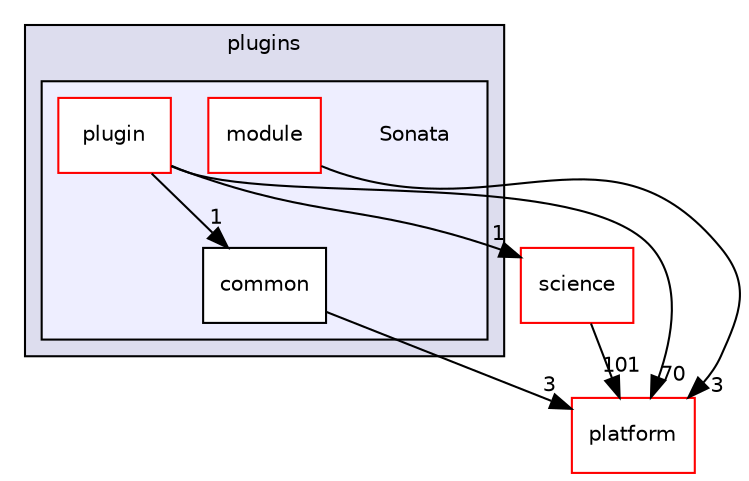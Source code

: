 digraph "bioexplorer/backend/plugins/Sonata" {
  compound=true
  node [ fontsize="10", fontname="Helvetica"];
  edge [ labelfontsize="10", labelfontname="Helvetica"];
  subgraph clusterdir_f1f9c636edd67c457aa0bf92847eca1a {
    graph [ bgcolor="#ddddee", pencolor="black", label="plugins" fontname="Helvetica", fontsize="10", URL="dir_f1f9c636edd67c457aa0bf92847eca1a.html"]
  subgraph clusterdir_708f202f5c67cf0588d273d79cc707c8 {
    graph [ bgcolor="#eeeeff", pencolor="black", label="" URL="dir_708f202f5c67cf0588d273d79cc707c8.html"];
    dir_708f202f5c67cf0588d273d79cc707c8 [shape=plaintext label="Sonata"];
  dir_26ddc90037ea0f279e3316cb1bad6b6d [shape=box label="common" fillcolor="white" style="filled" URL="dir_26ddc90037ea0f279e3316cb1bad6b6d.html"];
  dir_97ae30d42df5e4285ee3bd4240a32689 [shape=box label="module" fillcolor="white" style="filled" color="red" URL="dir_97ae30d42df5e4285ee3bd4240a32689.html"];
  dir_ad1e054ad47d824a391bc455c4fe0df7 [shape=box label="plugin" fillcolor="white" style="filled" color="red" URL="dir_ad1e054ad47d824a391bc455c4fe0df7.html"];
  }
  }
  dir_14d627cccd023aaf4f18eaf1359097e2 [shape=box label="science" fillcolor="white" style="filled" color="red" URL="dir_14d627cccd023aaf4f18eaf1359097e2.html"];
  dir_c5a52a81292cf9a5167198f4f346d6d9 [shape=box label="platform" fillcolor="white" style="filled" color="red" URL="dir_c5a52a81292cf9a5167198f4f346d6d9.html"];
  dir_14d627cccd023aaf4f18eaf1359097e2->dir_c5a52a81292cf9a5167198f4f346d6d9 [headlabel="101", labeldistance=1.5 headhref="dir_000037_000059.html"];
  dir_97ae30d42df5e4285ee3bd4240a32689->dir_c5a52a81292cf9a5167198f4f346d6d9 [headlabel="3", labeldistance=1.5 headhref="dir_000025_000059.html"];
  dir_ad1e054ad47d824a391bc455c4fe0df7->dir_14d627cccd023aaf4f18eaf1359097e2 [headlabel="1", labeldistance=1.5 headhref="dir_000029_000037.html"];
  dir_ad1e054ad47d824a391bc455c4fe0df7->dir_26ddc90037ea0f279e3316cb1bad6b6d [headlabel="1", labeldistance=1.5 headhref="dir_000029_000100.html"];
  dir_ad1e054ad47d824a391bc455c4fe0df7->dir_c5a52a81292cf9a5167198f4f346d6d9 [headlabel="70", labeldistance=1.5 headhref="dir_000029_000059.html"];
  dir_26ddc90037ea0f279e3316cb1bad6b6d->dir_c5a52a81292cf9a5167198f4f346d6d9 [headlabel="3", labeldistance=1.5 headhref="dir_000100_000059.html"];
}
